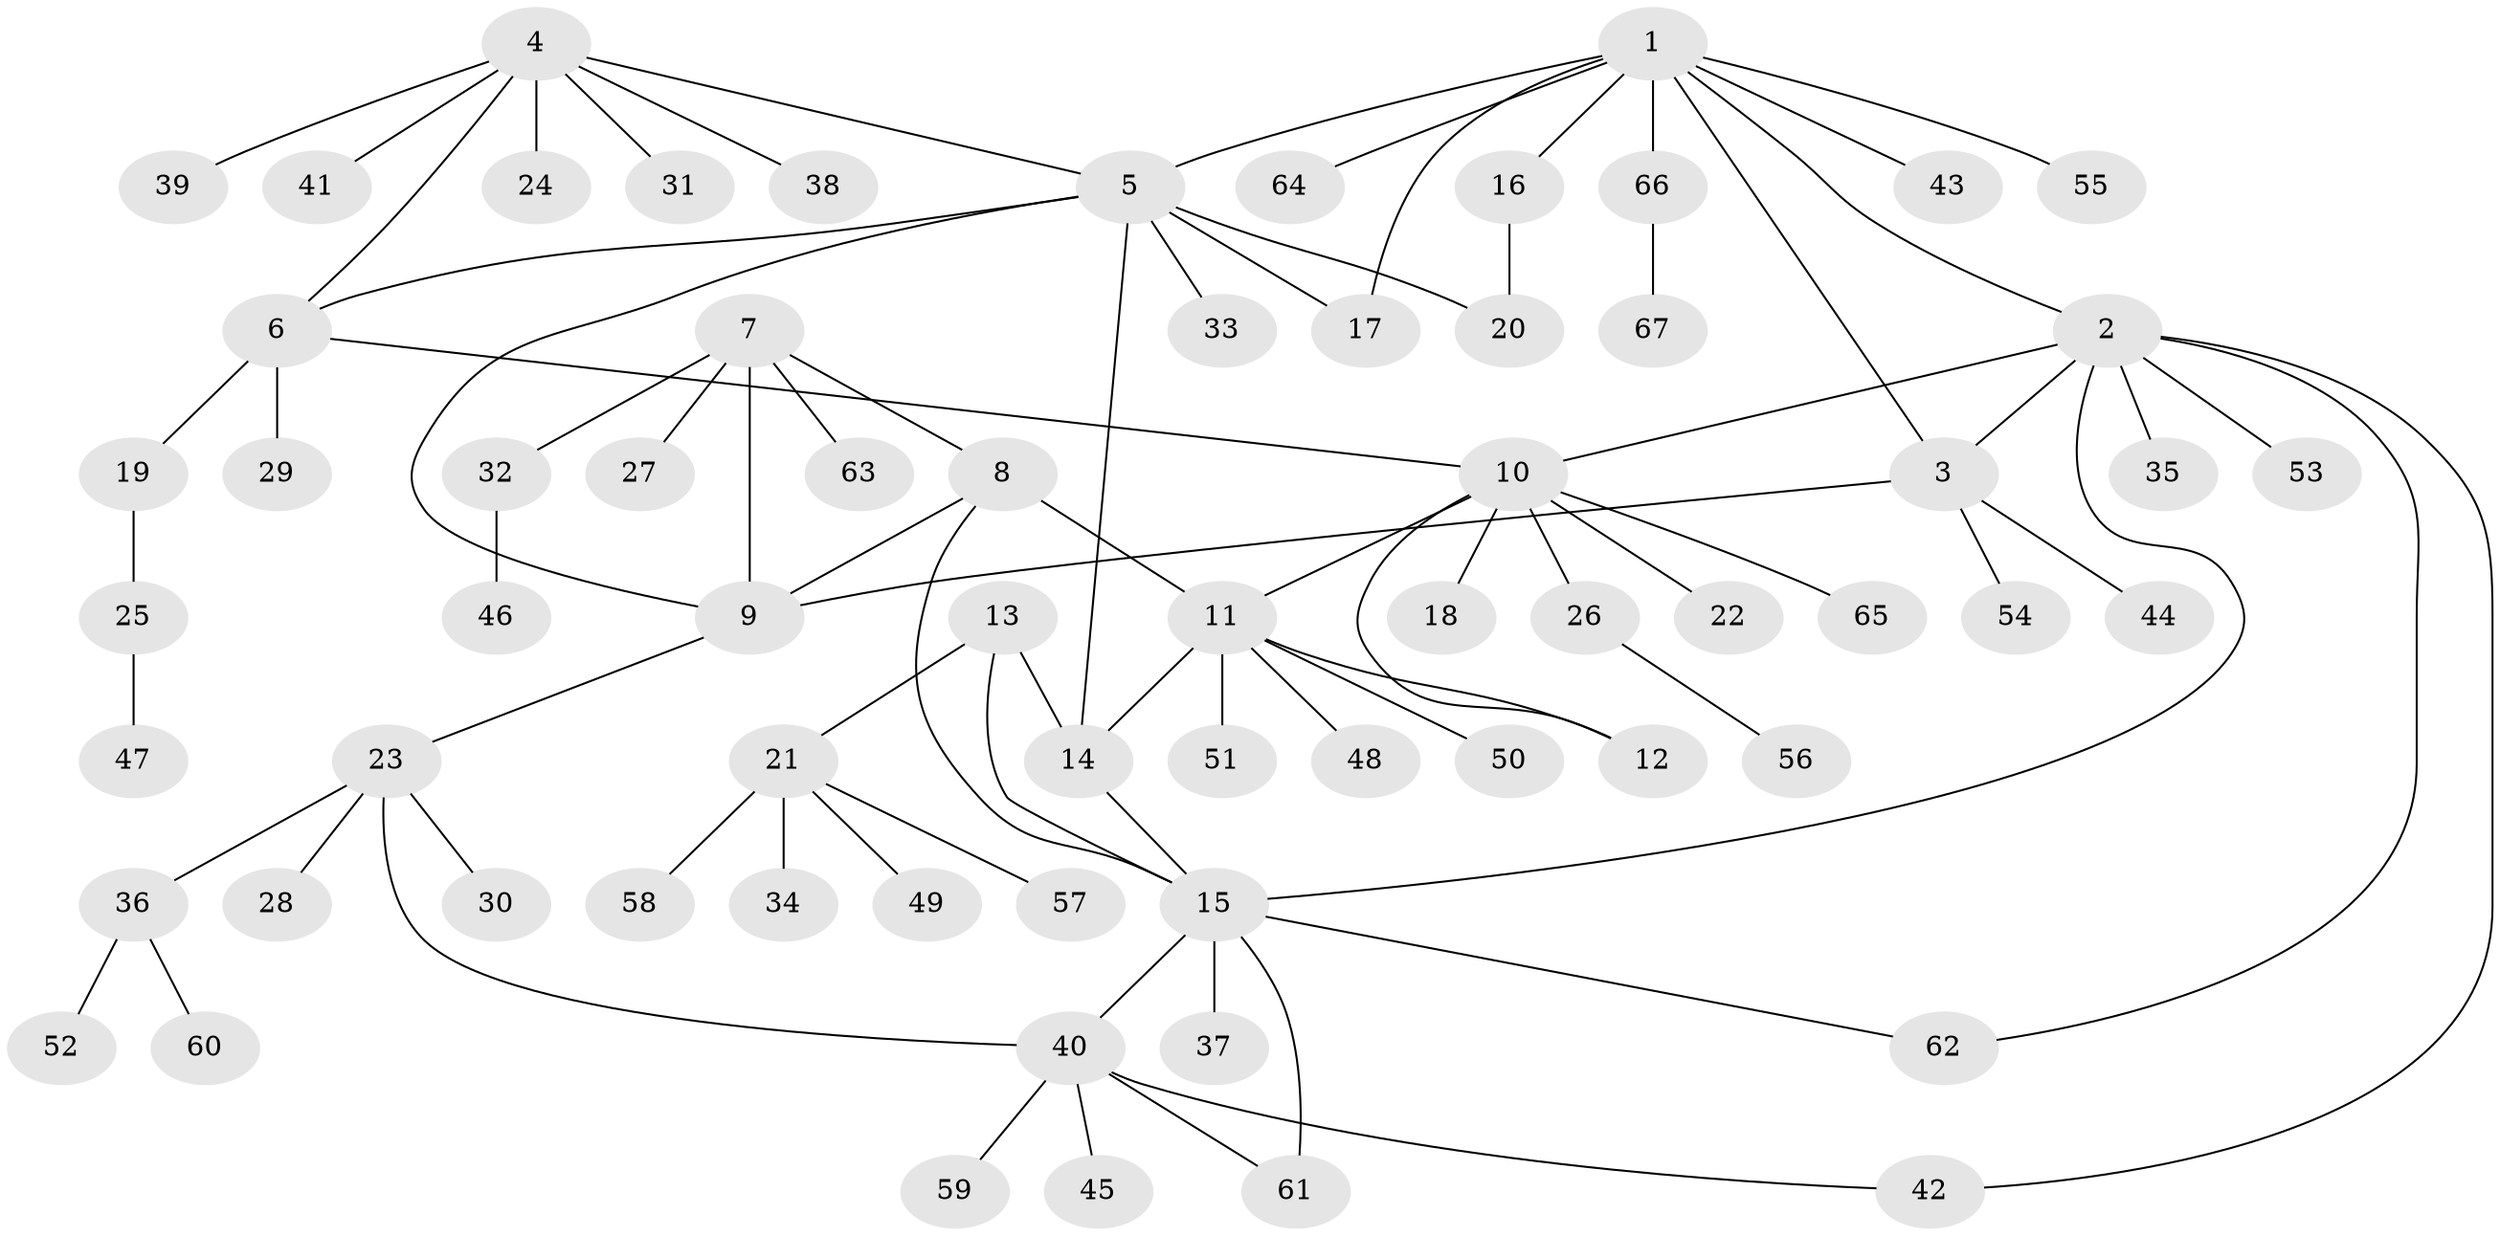 // Generated by graph-tools (version 1.1) at 2025/16/03/09/25 04:16:10]
// undirected, 67 vertices, 83 edges
graph export_dot {
graph [start="1"]
  node [color=gray90,style=filled];
  1;
  2;
  3;
  4;
  5;
  6;
  7;
  8;
  9;
  10;
  11;
  12;
  13;
  14;
  15;
  16;
  17;
  18;
  19;
  20;
  21;
  22;
  23;
  24;
  25;
  26;
  27;
  28;
  29;
  30;
  31;
  32;
  33;
  34;
  35;
  36;
  37;
  38;
  39;
  40;
  41;
  42;
  43;
  44;
  45;
  46;
  47;
  48;
  49;
  50;
  51;
  52;
  53;
  54;
  55;
  56;
  57;
  58;
  59;
  60;
  61;
  62;
  63;
  64;
  65;
  66;
  67;
  1 -- 2;
  1 -- 3;
  1 -- 5;
  1 -- 16;
  1 -- 17;
  1 -- 43;
  1 -- 55;
  1 -- 64;
  1 -- 66;
  2 -- 3;
  2 -- 10;
  2 -- 15;
  2 -- 35;
  2 -- 42;
  2 -- 53;
  2 -- 62;
  3 -- 9;
  3 -- 44;
  3 -- 54;
  4 -- 5;
  4 -- 6;
  4 -- 24;
  4 -- 31;
  4 -- 38;
  4 -- 39;
  4 -- 41;
  5 -- 6;
  5 -- 9;
  5 -- 14;
  5 -- 17;
  5 -- 20;
  5 -- 33;
  6 -- 10;
  6 -- 19;
  6 -- 29;
  7 -- 8;
  7 -- 9;
  7 -- 27;
  7 -- 32;
  7 -- 63;
  8 -- 9;
  8 -- 11;
  8 -- 15;
  9 -- 23;
  10 -- 11;
  10 -- 12;
  10 -- 18;
  10 -- 22;
  10 -- 26;
  10 -- 65;
  11 -- 12;
  11 -- 14;
  11 -- 48;
  11 -- 50;
  11 -- 51;
  13 -- 14;
  13 -- 15;
  13 -- 21;
  14 -- 15;
  15 -- 37;
  15 -- 40;
  15 -- 61;
  15 -- 62;
  16 -- 20;
  19 -- 25;
  21 -- 34;
  21 -- 49;
  21 -- 57;
  21 -- 58;
  23 -- 28;
  23 -- 30;
  23 -- 36;
  23 -- 40;
  25 -- 47;
  26 -- 56;
  32 -- 46;
  36 -- 52;
  36 -- 60;
  40 -- 42;
  40 -- 45;
  40 -- 59;
  40 -- 61;
  66 -- 67;
}
